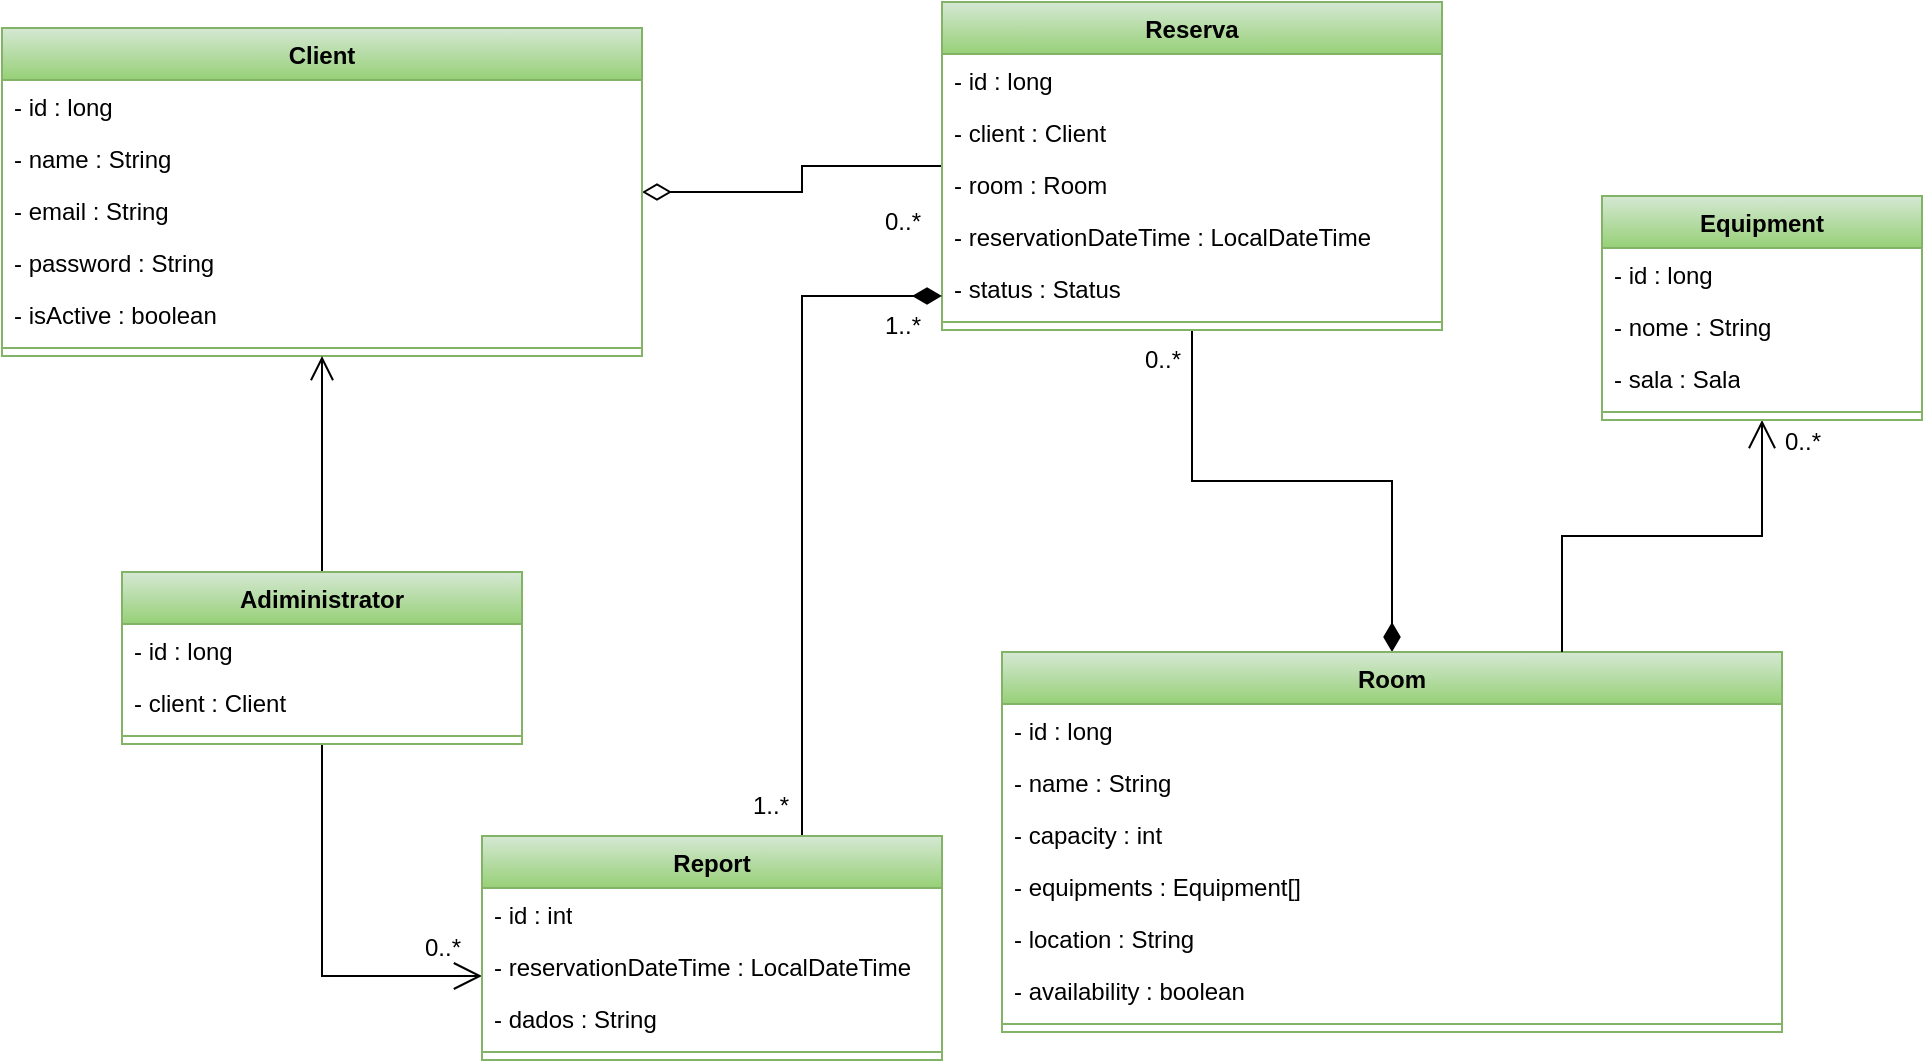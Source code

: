 <mxfile version="25.0.3">
  <diagram id="C5RBs43oDa-KdzZeNtuy" name="Page-1">
    <mxGraphModel dx="880" dy="442" grid="1" gridSize="10" guides="1" tooltips="1" connect="1" arrows="1" fold="1" page="1" pageScale="1" pageWidth="827" pageHeight="1169" math="0" shadow="0">
      <root>
        <mxCell id="WIyWlLk6GJQsqaUBKTNV-0" />
        <mxCell id="WIyWlLk6GJQsqaUBKTNV-1" parent="WIyWlLk6GJQsqaUBKTNV-0" />
        <mxCell id="N2weThJJaAtlbdQEnKV1-54" style="edgeStyle=orthogonalEdgeStyle;rounded=0;orthogonalLoop=1;jettySize=auto;html=1;endArrow=diamondThin;endFill=0;endSize=12;startSize=6;" parent="WIyWlLk6GJQsqaUBKTNV-1" source="N2weThJJaAtlbdQEnKV1-33" target="N2weThJJaAtlbdQEnKV1-0" edge="1">
          <mxGeometry relative="1" as="geometry" />
        </mxCell>
        <mxCell id="N2weThJJaAtlbdQEnKV1-0" value="Client" style="swimlane;fontStyle=1;align=center;verticalAlign=top;childLayout=stackLayout;horizontal=1;startSize=26;horizontalStack=0;resizeParent=1;resizeParentMax=0;resizeLast=0;collapsible=1;marginBottom=0;whiteSpace=wrap;html=1;fillColor=#d5e8d4;gradientColor=#97d077;strokeColor=#82b366;" parent="WIyWlLk6GJQsqaUBKTNV-1" vertex="1">
          <mxGeometry x="50" y="36" width="320" height="164" as="geometry" />
        </mxCell>
        <mxCell id="N2weThJJaAtlbdQEnKV1-1" value="- id : long" style="text;strokeColor=none;fillColor=none;align=left;verticalAlign=top;spacingLeft=4;spacingRight=4;overflow=hidden;rotatable=0;points=[[0,0.5],[1,0.5]];portConstraint=eastwest;whiteSpace=wrap;html=1;" parent="N2weThJJaAtlbdQEnKV1-0" vertex="1">
          <mxGeometry y="26" width="320" height="26" as="geometry" />
        </mxCell>
        <mxCell id="N2weThJJaAtlbdQEnKV1-26" value="- name : String" style="text;strokeColor=none;fillColor=none;align=left;verticalAlign=top;spacingLeft=4;spacingRight=4;overflow=hidden;rotatable=0;points=[[0,0.5],[1,0.5]];portConstraint=eastwest;whiteSpace=wrap;html=1;" parent="N2weThJJaAtlbdQEnKV1-0" vertex="1">
          <mxGeometry y="52" width="320" height="26" as="geometry" />
        </mxCell>
        <mxCell id="N2weThJJaAtlbdQEnKV1-4" value="- email : String" style="text;strokeColor=none;fillColor=none;align=left;verticalAlign=top;spacingLeft=4;spacingRight=4;overflow=hidden;rotatable=0;points=[[0,0.5],[1,0.5]];portConstraint=eastwest;whiteSpace=wrap;html=1;" parent="N2weThJJaAtlbdQEnKV1-0" vertex="1">
          <mxGeometry y="78" width="320" height="26" as="geometry" />
        </mxCell>
        <mxCell id="N2weThJJaAtlbdQEnKV1-5" value="- password : String" style="text;strokeColor=none;fillColor=none;align=left;verticalAlign=top;spacingLeft=4;spacingRight=4;overflow=hidden;rotatable=0;points=[[0,0.5],[1,0.5]];portConstraint=eastwest;whiteSpace=wrap;html=1;" parent="N2weThJJaAtlbdQEnKV1-0" vertex="1">
          <mxGeometry y="104" width="320" height="26" as="geometry" />
        </mxCell>
        <mxCell id="N2weThJJaAtlbdQEnKV1-6" value="- isActive : boolean" style="text;strokeColor=none;fillColor=none;align=left;verticalAlign=top;spacingLeft=4;spacingRight=4;overflow=hidden;rotatable=0;points=[[0,0.5],[1,0.5]];portConstraint=eastwest;whiteSpace=wrap;html=1;" parent="N2weThJJaAtlbdQEnKV1-0" vertex="1">
          <mxGeometry y="130" width="320" height="26" as="geometry" />
        </mxCell>
        <mxCell id="N2weThJJaAtlbdQEnKV1-2" value="" style="line;strokeWidth=1;fillColor=none;align=left;verticalAlign=middle;spacingTop=-1;spacingLeft=3;spacingRight=3;rotatable=0;labelPosition=right;points=[];portConstraint=eastwest;strokeColor=inherit;" parent="N2weThJJaAtlbdQEnKV1-0" vertex="1">
          <mxGeometry y="156" width="320" height="8" as="geometry" />
        </mxCell>
        <mxCell id="N2weThJJaAtlbdQEnKV1-57" style="edgeStyle=orthogonalEdgeStyle;rounded=0;orthogonalLoop=1;jettySize=auto;html=1;endArrow=open;endFill=0;endSize=12;" parent="WIyWlLk6GJQsqaUBKTNV-1" source="N2weThJJaAtlbdQEnKV1-7" target="N2weThJJaAtlbdQEnKV1-48" edge="1">
          <mxGeometry relative="1" as="geometry">
            <Array as="points">
              <mxPoint x="210" y="510" />
            </Array>
          </mxGeometry>
        </mxCell>
        <mxCell id="0G5e30hqhPFsMvUhYgsp-0" style="rounded=0;orthogonalLoop=1;jettySize=auto;html=1;endArrow=open;endFill=0;endSize=10;" parent="WIyWlLk6GJQsqaUBKTNV-1" source="N2weThJJaAtlbdQEnKV1-7" target="N2weThJJaAtlbdQEnKV1-0" edge="1">
          <mxGeometry relative="1" as="geometry" />
        </mxCell>
        <mxCell id="N2weThJJaAtlbdQEnKV1-7" value="Adiministrat&lt;span style=&quot;background-color: initial;&quot;&gt;or&lt;/span&gt;" style="swimlane;fontStyle=1;align=center;verticalAlign=top;childLayout=stackLayout;horizontal=1;startSize=26;horizontalStack=0;resizeParent=1;resizeParentMax=0;resizeLast=0;collapsible=1;marginBottom=0;whiteSpace=wrap;html=1;fillColor=#d5e8d4;gradientColor=#97d077;strokeColor=#82b366;" parent="WIyWlLk6GJQsqaUBKTNV-1" vertex="1">
          <mxGeometry x="110" y="308" width="200" height="86" as="geometry" />
        </mxCell>
        <mxCell id="N2weThJJaAtlbdQEnKV1-28" value="- id : long" style="text;strokeColor=none;fillColor=none;align=left;verticalAlign=top;spacingLeft=4;spacingRight=4;overflow=hidden;rotatable=0;points=[[0,0.5],[1,0.5]];portConstraint=eastwest;whiteSpace=wrap;html=1;" parent="N2weThJJaAtlbdQEnKV1-7" vertex="1">
          <mxGeometry y="26" width="200" height="26" as="geometry" />
        </mxCell>
        <mxCell id="N2weThJJaAtlbdQEnKV1-8" value="- client : Client" style="text;strokeColor=none;fillColor=none;align=left;verticalAlign=top;spacingLeft=4;spacingRight=4;overflow=hidden;rotatable=0;points=[[0,0.5],[1,0.5]];portConstraint=eastwest;whiteSpace=wrap;html=1;" parent="N2weThJJaAtlbdQEnKV1-7" vertex="1">
          <mxGeometry y="52" width="200" height="26" as="geometry" />
        </mxCell>
        <mxCell id="N2weThJJaAtlbdQEnKV1-12" value="" style="line;strokeWidth=1;fillColor=none;align=left;verticalAlign=middle;spacingTop=-1;spacingLeft=3;spacingRight=3;rotatable=0;labelPosition=right;points=[];portConstraint=eastwest;strokeColor=inherit;" parent="N2weThJJaAtlbdQEnKV1-7" vertex="1">
          <mxGeometry y="78" width="200" height="8" as="geometry" />
        </mxCell>
        <mxCell id="N2weThJJaAtlbdQEnKV1-55" style="edgeStyle=orthogonalEdgeStyle;rounded=0;orthogonalLoop=1;jettySize=auto;html=1;endArrow=diamondThin;endFill=1;endSize=12;" parent="WIyWlLk6GJQsqaUBKTNV-1" source="N2weThJJaAtlbdQEnKV1-33" target="N2weThJJaAtlbdQEnKV1-15" edge="1">
          <mxGeometry relative="1" as="geometry" />
        </mxCell>
        <mxCell id="N2weThJJaAtlbdQEnKV1-15" value="Room" style="swimlane;fontStyle=1;align=center;verticalAlign=top;childLayout=stackLayout;horizontal=1;startSize=26;horizontalStack=0;resizeParent=1;resizeParentMax=0;resizeLast=0;collapsible=1;marginBottom=0;whiteSpace=wrap;html=1;fillColor=#d5e8d4;gradientColor=#97d077;strokeColor=#82b366;" parent="WIyWlLk6GJQsqaUBKTNV-1" vertex="1">
          <mxGeometry x="550" y="348" width="390" height="190" as="geometry" />
        </mxCell>
        <mxCell id="N2weThJJaAtlbdQEnKV1-27" value="- id : long" style="text;strokeColor=none;fillColor=none;align=left;verticalAlign=top;spacingLeft=4;spacingRight=4;overflow=hidden;rotatable=0;points=[[0,0.5],[1,0.5]];portConstraint=eastwest;whiteSpace=wrap;html=1;" parent="N2weThJJaAtlbdQEnKV1-15" vertex="1">
          <mxGeometry y="26" width="390" height="26" as="geometry" />
        </mxCell>
        <mxCell id="N2weThJJaAtlbdQEnKV1-16" value="- name : String" style="text;strokeColor=none;fillColor=none;align=left;verticalAlign=top;spacingLeft=4;spacingRight=4;overflow=hidden;rotatable=0;points=[[0,0.5],[1,0.5]];portConstraint=eastwest;whiteSpace=wrap;html=1;" parent="N2weThJJaAtlbdQEnKV1-15" vertex="1">
          <mxGeometry y="52" width="390" height="26" as="geometry" />
        </mxCell>
        <mxCell id="N2weThJJaAtlbdQEnKV1-29" value="- capacity : int" style="text;strokeColor=none;fillColor=none;align=left;verticalAlign=top;spacingLeft=4;spacingRight=4;overflow=hidden;rotatable=0;points=[[0,0.5],[1,0.5]];portConstraint=eastwest;whiteSpace=wrap;html=1;" parent="N2weThJJaAtlbdQEnKV1-15" vertex="1">
          <mxGeometry y="78" width="390" height="26" as="geometry" />
        </mxCell>
        <mxCell id="N2weThJJaAtlbdQEnKV1-30" value="- equipments : Equipment[]" style="text;strokeColor=none;fillColor=none;align=left;verticalAlign=top;spacingLeft=4;spacingRight=4;overflow=hidden;rotatable=0;points=[[0,0.5],[1,0.5]];portConstraint=eastwest;whiteSpace=wrap;html=1;" parent="N2weThJJaAtlbdQEnKV1-15" vertex="1">
          <mxGeometry y="104" width="390" height="26" as="geometry" />
        </mxCell>
        <mxCell id="N2weThJJaAtlbdQEnKV1-19" value="- location : String" style="text;strokeColor=none;fillColor=none;align=left;verticalAlign=top;spacingLeft=4;spacingRight=4;overflow=hidden;rotatable=0;points=[[0,0.5],[1,0.5]];portConstraint=eastwest;whiteSpace=wrap;html=1;" parent="N2weThJJaAtlbdQEnKV1-15" vertex="1">
          <mxGeometry y="130" width="390" height="26" as="geometry" />
        </mxCell>
        <mxCell id="N2weThJJaAtlbdQEnKV1-31" value="- availability : boolean" style="text;strokeColor=none;fillColor=none;align=left;verticalAlign=top;spacingLeft=4;spacingRight=4;overflow=hidden;rotatable=0;points=[[0,0.5],[1,0.5]];portConstraint=eastwest;whiteSpace=wrap;html=1;" parent="N2weThJJaAtlbdQEnKV1-15" vertex="1">
          <mxGeometry y="156" width="390" height="26" as="geometry" />
        </mxCell>
        <mxCell id="N2weThJJaAtlbdQEnKV1-17" value="" style="line;strokeWidth=1;fillColor=none;align=left;verticalAlign=middle;spacingTop=-1;spacingLeft=3;spacingRight=3;rotatable=0;labelPosition=right;points=[];portConstraint=eastwest;strokeColor=inherit;" parent="N2weThJJaAtlbdQEnKV1-15" vertex="1">
          <mxGeometry y="182" width="390" height="8" as="geometry" />
        </mxCell>
        <mxCell id="N2weThJJaAtlbdQEnKV1-33" value="Reserva" style="swimlane;fontStyle=1;align=center;verticalAlign=top;childLayout=stackLayout;horizontal=1;startSize=26;horizontalStack=0;resizeParent=1;resizeParentMax=0;resizeLast=0;collapsible=1;marginBottom=0;whiteSpace=wrap;html=1;fillColor=#d5e8d4;gradientColor=#97d077;strokeColor=#82b366;" parent="WIyWlLk6GJQsqaUBKTNV-1" vertex="1">
          <mxGeometry x="520" y="23" width="250" height="164" as="geometry" />
        </mxCell>
        <mxCell id="N2weThJJaAtlbdQEnKV1-34" value="- id : long" style="text;strokeColor=none;fillColor=none;align=left;verticalAlign=top;spacingLeft=4;spacingRight=4;overflow=hidden;rotatable=0;points=[[0,0.5],[1,0.5]];portConstraint=eastwest;whiteSpace=wrap;html=1;" parent="N2weThJJaAtlbdQEnKV1-33" vertex="1">
          <mxGeometry y="26" width="250" height="26" as="geometry" />
        </mxCell>
        <mxCell id="N2weThJJaAtlbdQEnKV1-37" value="- client : Client" style="text;strokeColor=none;fillColor=none;align=left;verticalAlign=top;spacingLeft=4;spacingRight=4;overflow=hidden;rotatable=0;points=[[0,0.5],[1,0.5]];portConstraint=eastwest;whiteSpace=wrap;html=1;" parent="N2weThJJaAtlbdQEnKV1-33" vertex="1">
          <mxGeometry y="52" width="250" height="26" as="geometry" />
        </mxCell>
        <mxCell id="N2weThJJaAtlbdQEnKV1-38" value="- room : Room" style="text;strokeColor=none;fillColor=none;align=left;verticalAlign=top;spacingLeft=4;spacingRight=4;overflow=hidden;rotatable=0;points=[[0,0.5],[1,0.5]];portConstraint=eastwest;whiteSpace=wrap;html=1;" parent="N2weThJJaAtlbdQEnKV1-33" vertex="1">
          <mxGeometry y="78" width="250" height="26" as="geometry" />
        </mxCell>
        <mxCell id="N2weThJJaAtlbdQEnKV1-39" value="- reservationDateTime : LocalDateTime" style="text;strokeColor=none;fillColor=none;align=left;verticalAlign=top;spacingLeft=4;spacingRight=4;overflow=hidden;rotatable=0;points=[[0,0.5],[1,0.5]];portConstraint=eastwest;whiteSpace=wrap;html=1;" parent="N2weThJJaAtlbdQEnKV1-33" vertex="1">
          <mxGeometry y="104" width="250" height="26" as="geometry" />
        </mxCell>
        <mxCell id="N2weThJJaAtlbdQEnKV1-41" value="- status : Status" style="text;strokeColor=none;fillColor=none;align=left;verticalAlign=top;spacingLeft=4;spacingRight=4;overflow=hidden;rotatable=0;points=[[0,0.5],[1,0.5]];portConstraint=eastwest;whiteSpace=wrap;html=1;" parent="N2weThJJaAtlbdQEnKV1-33" vertex="1">
          <mxGeometry y="130" width="250" height="26" as="geometry" />
        </mxCell>
        <mxCell id="N2weThJJaAtlbdQEnKV1-35" value="" style="line;strokeWidth=1;fillColor=none;align=left;verticalAlign=middle;spacingTop=-1;spacingLeft=3;spacingRight=3;rotatable=0;labelPosition=right;points=[];portConstraint=eastwest;strokeColor=inherit;" parent="N2weThJJaAtlbdQEnKV1-33" vertex="1">
          <mxGeometry y="156" width="250" height="8" as="geometry" />
        </mxCell>
        <mxCell id="N2weThJJaAtlbdQEnKV1-62" style="edgeStyle=orthogonalEdgeStyle;rounded=0;orthogonalLoop=1;jettySize=auto;html=1;endArrow=diamondThin;endFill=1;endSize=12;" parent="WIyWlLk6GJQsqaUBKTNV-1" source="N2weThJJaAtlbdQEnKV1-48" target="N2weThJJaAtlbdQEnKV1-33" edge="1">
          <mxGeometry relative="1" as="geometry">
            <Array as="points">
              <mxPoint x="450" y="170" />
            </Array>
          </mxGeometry>
        </mxCell>
        <mxCell id="N2weThJJaAtlbdQEnKV1-48" value="Report" style="swimlane;fontStyle=1;align=center;verticalAlign=top;childLayout=stackLayout;horizontal=1;startSize=26;horizontalStack=0;resizeParent=1;resizeParentMax=0;resizeLast=0;collapsible=1;marginBottom=0;whiteSpace=wrap;html=1;fillColor=#d5e8d4;gradientColor=#97d077;strokeColor=#82b366;" parent="WIyWlLk6GJQsqaUBKTNV-1" vertex="1">
          <mxGeometry x="290" y="440" width="230" height="112" as="geometry" />
        </mxCell>
        <mxCell id="N2weThJJaAtlbdQEnKV1-49" value="- id : int" style="text;strokeColor=none;fillColor=none;align=left;verticalAlign=top;spacingLeft=4;spacingRight=4;overflow=hidden;rotatable=0;points=[[0,0.5],[1,0.5]];portConstraint=eastwest;whiteSpace=wrap;html=1;" parent="N2weThJJaAtlbdQEnKV1-48" vertex="1">
          <mxGeometry y="26" width="230" height="26" as="geometry" />
        </mxCell>
        <mxCell id="N2weThJJaAtlbdQEnKV1-52" value="- reservationDateTime : LocalDateTime" style="text;strokeColor=none;fillColor=none;align=left;verticalAlign=top;spacingLeft=4;spacingRight=4;overflow=hidden;rotatable=0;points=[[0,0.5],[1,0.5]];portConstraint=eastwest;whiteSpace=wrap;html=1;" parent="N2weThJJaAtlbdQEnKV1-48" vertex="1">
          <mxGeometry y="52" width="230" height="26" as="geometry" />
        </mxCell>
        <mxCell id="N2weThJJaAtlbdQEnKV1-53" value="- dados : String" style="text;strokeColor=none;fillColor=none;align=left;verticalAlign=top;spacingLeft=4;spacingRight=4;overflow=hidden;rotatable=0;points=[[0,0.5],[1,0.5]];portConstraint=eastwest;whiteSpace=wrap;html=1;" parent="N2weThJJaAtlbdQEnKV1-48" vertex="1">
          <mxGeometry y="78" width="230" height="26" as="geometry" />
        </mxCell>
        <mxCell id="N2weThJJaAtlbdQEnKV1-50" value="" style="line;strokeWidth=1;fillColor=none;align=left;verticalAlign=middle;spacingTop=-1;spacingLeft=3;spacingRight=3;rotatable=0;labelPosition=right;points=[];portConstraint=eastwest;strokeColor=inherit;" parent="N2weThJJaAtlbdQEnKV1-48" vertex="1">
          <mxGeometry y="104" width="230" height="8" as="geometry" />
        </mxCell>
        <mxCell id="N2weThJJaAtlbdQEnKV1-59" value="0..*" style="text;html=1;align=center;verticalAlign=middle;resizable=0;points=[];autosize=1;strokeColor=none;fillColor=none;" parent="WIyWlLk6GJQsqaUBKTNV-1" vertex="1">
          <mxGeometry x="480" y="118" width="40" height="30" as="geometry" />
        </mxCell>
        <mxCell id="N2weThJJaAtlbdQEnKV1-60" value="0..*" style="text;html=1;align=center;verticalAlign=middle;resizable=0;points=[];autosize=1;strokeColor=none;fillColor=none;" parent="WIyWlLk6GJQsqaUBKTNV-1" vertex="1">
          <mxGeometry x="610" y="187" width="40" height="30" as="geometry" />
        </mxCell>
        <mxCell id="N2weThJJaAtlbdQEnKV1-61" value="0..*" style="text;html=1;align=center;verticalAlign=middle;resizable=0;points=[];autosize=1;strokeColor=none;fillColor=none;" parent="WIyWlLk6GJQsqaUBKTNV-1" vertex="1">
          <mxGeometry x="250" y="481" width="40" height="30" as="geometry" />
        </mxCell>
        <mxCell id="N2weThJJaAtlbdQEnKV1-63" value="1..*" style="text;html=1;align=center;verticalAlign=middle;resizable=0;points=[];autosize=1;strokeColor=none;fillColor=none;" parent="WIyWlLk6GJQsqaUBKTNV-1" vertex="1">
          <mxGeometry x="480" y="170" width="40" height="30" as="geometry" />
        </mxCell>
        <mxCell id="N2weThJJaAtlbdQEnKV1-64" value="1..*" style="text;html=1;align=center;verticalAlign=middle;resizable=0;points=[];autosize=1;strokeColor=none;fillColor=none;" parent="WIyWlLk6GJQsqaUBKTNV-1" vertex="1">
          <mxGeometry x="414" y="410" width="40" height="30" as="geometry" />
        </mxCell>
        <mxCell id="N2weThJJaAtlbdQEnKV1-71" style="edgeStyle=orthogonalEdgeStyle;rounded=0;orthogonalLoop=1;jettySize=auto;html=1;endArrow=open;endFill=0;endSize=12;" parent="WIyWlLk6GJQsqaUBKTNV-1" source="N2weThJJaAtlbdQEnKV1-15" target="N2weThJJaAtlbdQEnKV1-65" edge="1">
          <mxGeometry relative="1" as="geometry">
            <Array as="points">
              <mxPoint x="830" y="290" />
              <mxPoint x="930" y="290" />
            </Array>
          </mxGeometry>
        </mxCell>
        <mxCell id="N2weThJJaAtlbdQEnKV1-65" value="Equipment" style="swimlane;fontStyle=1;align=center;verticalAlign=top;childLayout=stackLayout;horizontal=1;startSize=26;horizontalStack=0;resizeParent=1;resizeParentMax=0;resizeLast=0;collapsible=1;marginBottom=0;whiteSpace=wrap;html=1;fillColor=#d5e8d4;gradientColor=#97d077;strokeColor=#82b366;" parent="WIyWlLk6GJQsqaUBKTNV-1" vertex="1">
          <mxGeometry x="850" y="120" width="160" height="112" as="geometry" />
        </mxCell>
        <mxCell id="N2weThJJaAtlbdQEnKV1-66" value="- id : long" style="text;strokeColor=none;fillColor=none;align=left;verticalAlign=top;spacingLeft=4;spacingRight=4;overflow=hidden;rotatable=0;points=[[0,0.5],[1,0.5]];portConstraint=eastwest;whiteSpace=wrap;html=1;" parent="N2weThJJaAtlbdQEnKV1-65" vertex="1">
          <mxGeometry y="26" width="160" height="26" as="geometry" />
        </mxCell>
        <mxCell id="N2weThJJaAtlbdQEnKV1-69" value="- nome : String" style="text;strokeColor=none;fillColor=none;align=left;verticalAlign=top;spacingLeft=4;spacingRight=4;overflow=hidden;rotatable=0;points=[[0,0.5],[1,0.5]];portConstraint=eastwest;whiteSpace=wrap;html=1;" parent="N2weThJJaAtlbdQEnKV1-65" vertex="1">
          <mxGeometry y="52" width="160" height="26" as="geometry" />
        </mxCell>
        <mxCell id="N2weThJJaAtlbdQEnKV1-70" value="- sala : Sala" style="text;strokeColor=none;fillColor=none;align=left;verticalAlign=top;spacingLeft=4;spacingRight=4;overflow=hidden;rotatable=0;points=[[0,0.5],[1,0.5]];portConstraint=eastwest;whiteSpace=wrap;html=1;" parent="N2weThJJaAtlbdQEnKV1-65" vertex="1">
          <mxGeometry y="78" width="160" height="26" as="geometry" />
        </mxCell>
        <mxCell id="N2weThJJaAtlbdQEnKV1-67" value="" style="line;strokeWidth=1;fillColor=none;align=left;verticalAlign=middle;spacingTop=-1;spacingLeft=3;spacingRight=3;rotatable=0;labelPosition=right;points=[];portConstraint=eastwest;strokeColor=inherit;" parent="N2weThJJaAtlbdQEnKV1-65" vertex="1">
          <mxGeometry y="104" width="160" height="8" as="geometry" />
        </mxCell>
        <mxCell id="N2weThJJaAtlbdQEnKV1-72" value="0..*" style="text;html=1;align=center;verticalAlign=middle;resizable=0;points=[];autosize=1;strokeColor=none;fillColor=none;" parent="WIyWlLk6GJQsqaUBKTNV-1" vertex="1">
          <mxGeometry x="930" y="228" width="40" height="30" as="geometry" />
        </mxCell>
      </root>
    </mxGraphModel>
  </diagram>
</mxfile>

